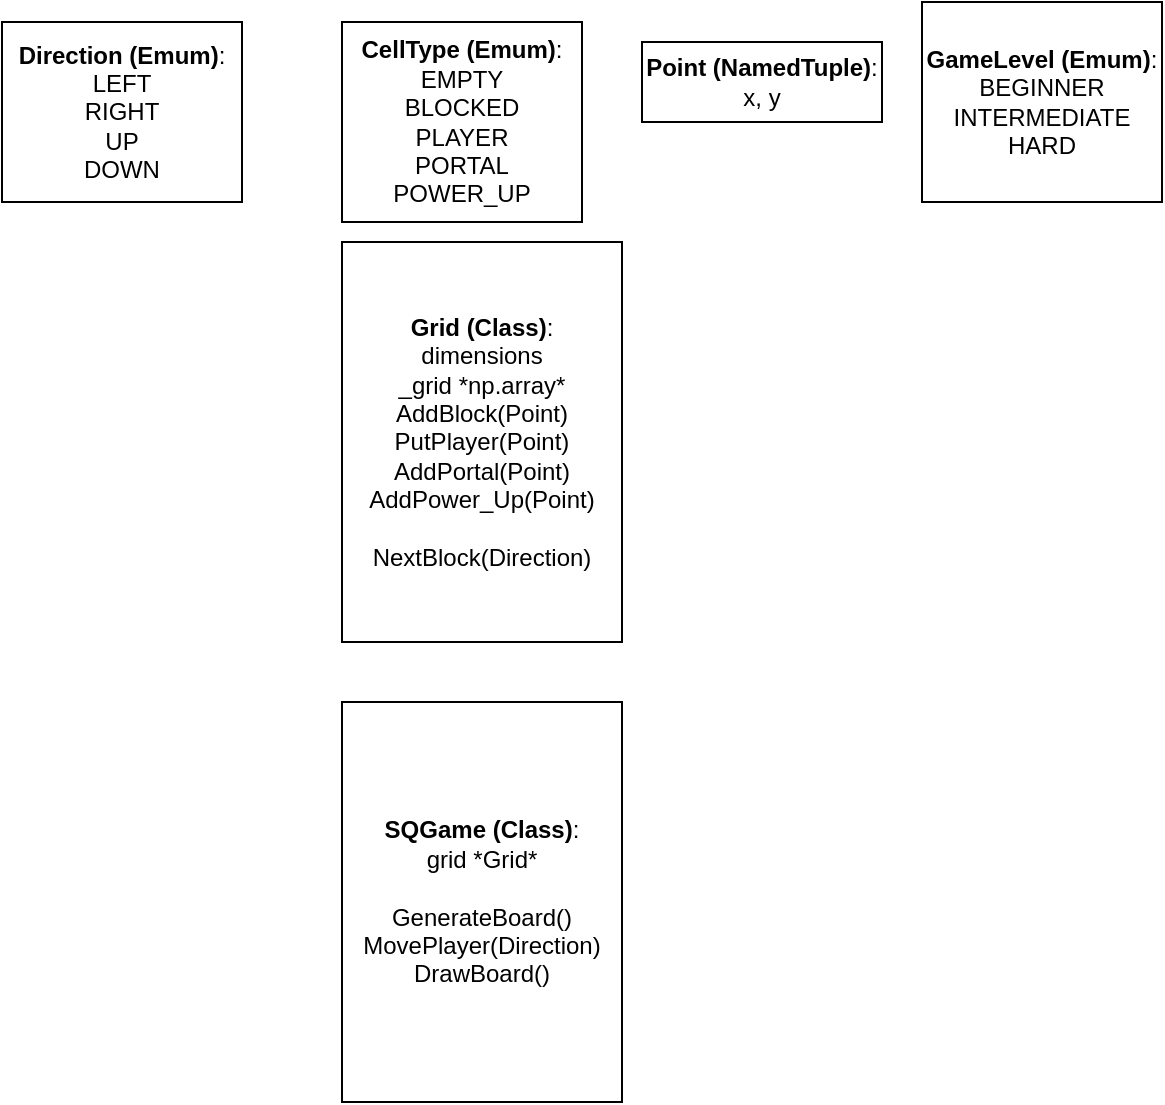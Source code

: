 <mxfile version="22.0.4" type="device">
  <diagram name="Page-1" id="b-wnC3-EDF5hsH262Hjv">
    <mxGraphModel dx="1562" dy="830" grid="1" gridSize="10" guides="1" tooltips="1" connect="1" arrows="1" fold="1" page="1" pageScale="1" pageWidth="850" pageHeight="1100" math="0" shadow="0">
      <root>
        <mxCell id="0" />
        <mxCell id="1" parent="0" />
        <mxCell id="gyS_Smq8A8Iw5I0Klqke-1" value="&lt;b&gt;Direction (Emum)&lt;/b&gt;:&lt;br&gt;LEFT&lt;br&gt;RIGHT&lt;br&gt;UP&lt;br&gt;DOWN" style="rounded=0;whiteSpace=wrap;html=1;strokeColor=#000000;" vertex="1" parent="1">
          <mxGeometry x="10" y="40" width="120" height="90" as="geometry" />
        </mxCell>
        <mxCell id="gyS_Smq8A8Iw5I0Klqke-2" value="&lt;b&gt;CellType (Emum)&lt;/b&gt;:&lt;br&gt;EMPTY&lt;br&gt;BLOCKED&lt;br&gt;PLAYER&lt;br&gt;PORTAL&lt;br&gt;POWER_UP" style="rounded=0;whiteSpace=wrap;html=1;strokeColor=#000000;" vertex="1" parent="1">
          <mxGeometry x="180" y="40" width="120" height="100" as="geometry" />
        </mxCell>
        <mxCell id="gyS_Smq8A8Iw5I0Klqke-3" value="&lt;b&gt;Grid (Class)&lt;/b&gt;:&lt;br&gt;dimensions&lt;br&gt;_grid *np.array*&lt;br&gt;AddBlock(Point)&lt;br&gt;PutPlayer(Point)&lt;br&gt;AddPortal(Point)&lt;br&gt;AddPower_Up(Point)&lt;br&gt;&lt;br&gt;NextBlock(Direction)" style="rounded=0;whiteSpace=wrap;html=1;strokeColor=#000000;" vertex="1" parent="1">
          <mxGeometry x="180" y="150" width="140" height="200" as="geometry" />
        </mxCell>
        <mxCell id="gyS_Smq8A8Iw5I0Klqke-4" value="&lt;b&gt;Point (NamedTuple)&lt;/b&gt;:&lt;br&gt;x, y" style="rounded=0;whiteSpace=wrap;html=1;strokeColor=#000000;" vertex="1" parent="1">
          <mxGeometry x="330" y="50" width="120" height="40" as="geometry" />
        </mxCell>
        <mxCell id="gyS_Smq8A8Iw5I0Klqke-5" value="&lt;b&gt;SQGame (Class)&lt;/b&gt;:&lt;br&gt;grid *Grid*&lt;br&gt;&lt;br&gt;GenerateBoard()&lt;br&gt;MovePlayer(Direction)&lt;br&gt;DrawBoard()&lt;br&gt;" style="rounded=0;whiteSpace=wrap;html=1;strokeColor=#000000;" vertex="1" parent="1">
          <mxGeometry x="180" y="380" width="140" height="200" as="geometry" />
        </mxCell>
        <mxCell id="gyS_Smq8A8Iw5I0Klqke-6" value="&lt;b&gt;GameLevel (Emum)&lt;/b&gt;:&lt;br&gt;BEGINNER&lt;br&gt;INTERMEDIATE&lt;br&gt;HARD" style="rounded=0;whiteSpace=wrap;html=1;strokeColor=#000000;" vertex="1" parent="1">
          <mxGeometry x="470" y="30" width="120" height="100" as="geometry" />
        </mxCell>
      </root>
    </mxGraphModel>
  </diagram>
</mxfile>
